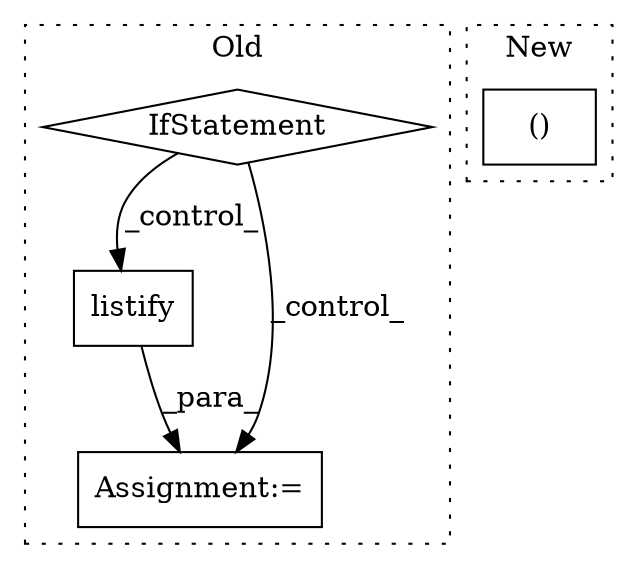 digraph G {
subgraph cluster0 {
1 [label="listify" a="32" s="5282,5324" l="8,1" shape="box"];
3 [label="Assignment:=" a="7" s="5275" l="1" shape="box"];
4 [label="IfStatement" a="25" s="5185,5209" l="4,2" shape="diamond"];
label = "Old";
style="dotted";
}
subgraph cluster1 {
2 [label="()" a="106" s="4766" l="61" shape="box"];
label = "New";
style="dotted";
}
1 -> 3 [label="_para_"];
4 -> 1 [label="_control_"];
4 -> 3 [label="_control_"];
}